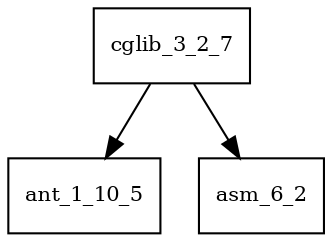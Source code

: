 digraph cglib_3_2_7_dependencies {
  node [shape = box, fontsize=10.0];
  cglib_3_2_7 -> ant_1_10_5;
  cglib_3_2_7 -> asm_6_2;
}
